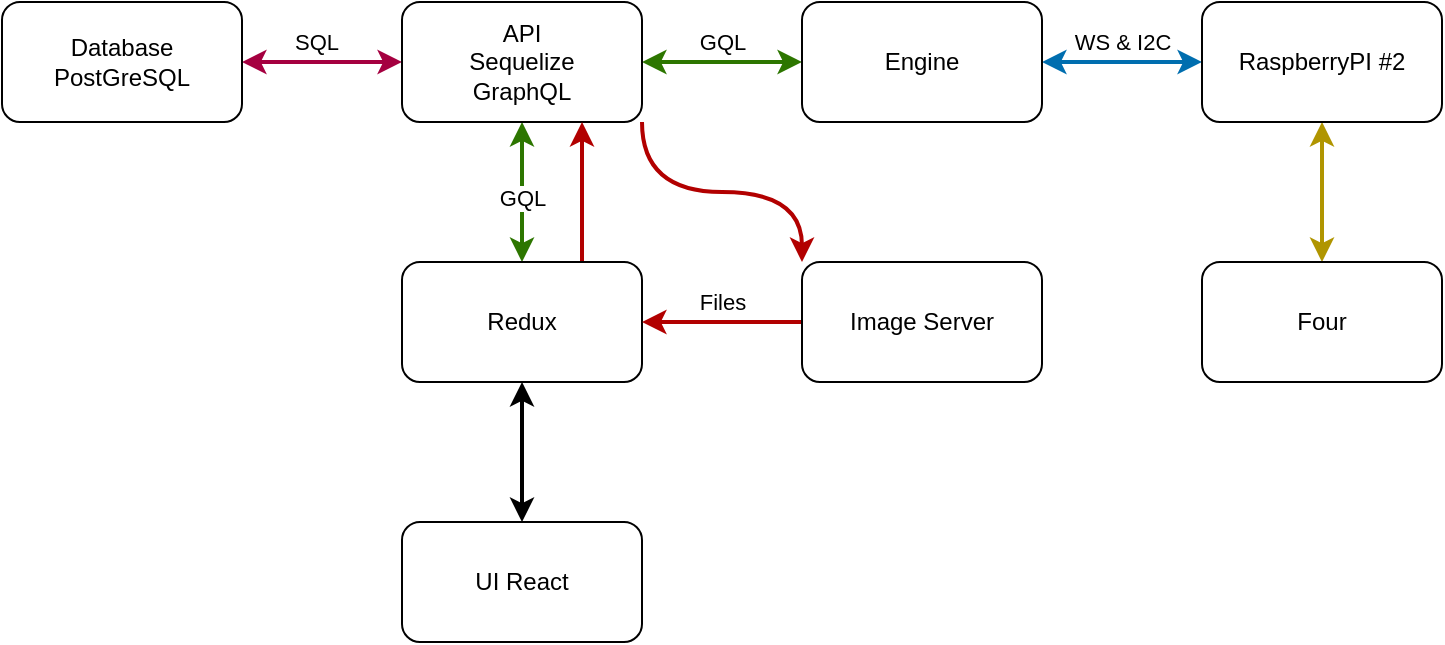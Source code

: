 <mxfile version="13.10.0" type="embed">
    <diagram id="q9D4YvUuuatnLBDIVhE7" name="Page-1">
        <mxGraphModel dx="1003" dy="403" grid="1" gridSize="10" guides="1" tooltips="1" connect="1" arrows="1" fold="1" page="1" pageScale="1" pageWidth="827" pageHeight="1169" math="0" shadow="0">
            <root>
                <mxCell id="0"/>
                <mxCell id="1" parent="0"/>
                <mxCell id="106" style="edgeStyle=orthogonalEdgeStyle;rounded=0;orthogonalLoop=1;jettySize=auto;html=1;exitX=1;exitY=0.5;exitDx=0;exitDy=0;strokeWidth=2;fillColor=#d80073;strokeColor=#A50040;startArrow=classic;startFill=1;entryX=0;entryY=0.5;entryDx=0;entryDy=0;" edge="1" parent="1" source="105" target="107">
                    <mxGeometry relative="1" as="geometry">
                        <mxPoint x="240" y="279.793" as="targetPoint"/>
                    </mxGeometry>
                </mxCell>
                <mxCell id="105" value="Database&lt;br&gt;PostGreSQL" style="rounded=1;whiteSpace=wrap;html=1;" vertex="1" parent="1">
                    <mxGeometry x="40" y="140" width="120" height="60" as="geometry"/>
                </mxCell>
                <mxCell id="111" value="" style="edgeStyle=orthogonalEdgeStyle;rounded=0;orthogonalLoop=1;jettySize=auto;html=1;startArrow=classic;startFill=1;strokeWidth=2;fillColor=#60a917;strokeColor=#2D7600;" edge="1" parent="1" source="107" target="110">
                    <mxGeometry relative="1" as="geometry"/>
                </mxCell>
                <mxCell id="115" value="" style="edgeStyle=orthogonalEdgeStyle;rounded=0;orthogonalLoop=1;jettySize=auto;html=1;startArrow=classic;startFill=1;strokeWidth=2;fillColor=#60a917;strokeColor=#2D7600;" edge="1" parent="1" source="107" target="114">
                    <mxGeometry relative="1" as="geometry"/>
                </mxCell>
                <mxCell id="118" value="GQL" style="edgeLabel;html=1;align=center;verticalAlign=middle;resizable=0;points=[];" vertex="1" connectable="0" parent="115">
                    <mxGeometry x="0.279" y="1" relative="1" as="geometry">
                        <mxPoint x="-10.83" y="-9" as="offset"/>
                    </mxGeometry>
                </mxCell>
                <mxCell id="122" style="edgeStyle=orthogonalEdgeStyle;orthogonalLoop=1;jettySize=auto;html=1;exitX=1;exitY=1;exitDx=0;exitDy=0;startArrow=none;startFill=0;strokeWidth=2;entryX=0;entryY=0;entryDx=0;entryDy=0;curved=1;fillColor=#e51400;strokeColor=#B20000;" edge="1" parent="1" source="107" target="123">
                    <mxGeometry relative="1" as="geometry">
                        <mxPoint x="440" y="280" as="targetPoint"/>
                    </mxGeometry>
                </mxCell>
                <mxCell id="107" value="API&lt;br&gt;Sequelize&lt;br&gt;GraphQL" style="rounded=1;whiteSpace=wrap;html=1;" vertex="1" parent="1">
                    <mxGeometry x="240" y="140" width="120" height="60" as="geometry"/>
                </mxCell>
                <mxCell id="113" value="" style="edgeStyle=orthogonalEdgeStyle;rounded=0;orthogonalLoop=1;jettySize=auto;html=1;startArrow=classic;startFill=1;strokeWidth=2;" edge="1" parent="1" source="110" target="112">
                    <mxGeometry relative="1" as="geometry"/>
                </mxCell>
                <mxCell id="125" style="edgeStyle=orthogonalEdgeStyle;curved=1;orthogonalLoop=1;jettySize=auto;html=1;exitX=0.75;exitY=0;exitDx=0;exitDy=0;entryX=0.75;entryY=1;entryDx=0;entryDy=0;startArrow=none;startFill=0;strokeColor=#B20000;strokeWidth=2;fillColor=#e51400;" edge="1" parent="1" source="110" target="107">
                    <mxGeometry relative="1" as="geometry"/>
                </mxCell>
                <mxCell id="110" value="Redux" style="whiteSpace=wrap;html=1;rounded=1;" vertex="1" parent="1">
                    <mxGeometry x="240" y="270" width="120" height="60" as="geometry"/>
                </mxCell>
                <mxCell id="112" value="UI React" style="whiteSpace=wrap;html=1;rounded=1;" vertex="1" parent="1">
                    <mxGeometry x="240" y="400" width="120" height="60" as="geometry"/>
                </mxCell>
                <mxCell id="117" value="" style="edgeStyle=orthogonalEdgeStyle;rounded=0;orthogonalLoop=1;jettySize=auto;html=1;startArrow=classic;startFill=1;strokeWidth=2;fillColor=#1ba1e2;strokeColor=#006EAF;" edge="1" parent="1" source="114" target="116">
                    <mxGeometry relative="1" as="geometry"/>
                </mxCell>
                <mxCell id="121" value="WS &amp;amp; I2C" style="edgeLabel;html=1;align=center;verticalAlign=middle;resizable=0;points=[];" vertex="1" connectable="0" parent="117">
                    <mxGeometry x="0.217" y="1" relative="1" as="geometry">
                        <mxPoint x="-8.33" y="-9" as="offset"/>
                    </mxGeometry>
                </mxCell>
                <mxCell id="114" value="Engine" style="whiteSpace=wrap;html=1;rounded=1;" vertex="1" parent="1">
                    <mxGeometry x="440" y="140" width="120" height="60" as="geometry"/>
                </mxCell>
                <mxCell id="127" value="" style="edgeStyle=orthogonalEdgeStyle;curved=1;orthogonalLoop=1;jettySize=auto;html=1;startArrow=classic;startFill=1;strokeColor=#B09500;strokeWidth=2;fillColor=#e3c800;" edge="1" parent="1" source="116" target="126">
                    <mxGeometry relative="1" as="geometry"/>
                </mxCell>
                <mxCell id="116" value="RaspberryPI #2" style="whiteSpace=wrap;html=1;rounded=1;" vertex="1" parent="1">
                    <mxGeometry x="640" y="140" width="120" height="60" as="geometry"/>
                </mxCell>
                <mxCell id="119" value="GQL" style="edgeLabel;html=1;align=center;verticalAlign=middle;resizable=0;points=[];" vertex="1" connectable="0" parent="1">
                    <mxGeometry x="414.003" y="180" as="geometry">
                        <mxPoint x="-114" y="58" as="offset"/>
                    </mxGeometry>
                </mxCell>
                <mxCell id="120" value="SQL" style="edgeLabel;html=1;align=center;verticalAlign=middle;resizable=0;points=[];" vertex="1" connectable="0" parent="1">
                    <mxGeometry x="414.003" y="160" as="geometry">
                        <mxPoint x="-217" as="offset"/>
                    </mxGeometry>
                </mxCell>
                <mxCell id="124" value="Files" style="edgeStyle=orthogonalEdgeStyle;curved=1;orthogonalLoop=1;jettySize=auto;html=1;startArrow=none;startFill=0;strokeColor=#B20000;strokeWidth=2;fillColor=#e51400;" edge="1" parent="1" source="123" target="110">
                    <mxGeometry y="-10" relative="1" as="geometry">
                        <mxPoint as="offset"/>
                    </mxGeometry>
                </mxCell>
                <mxCell id="123" value="Image Server" style="rounded=1;whiteSpace=wrap;html=1;" vertex="1" parent="1">
                    <mxGeometry x="440" y="270" width="120" height="60" as="geometry"/>
                </mxCell>
                <mxCell id="126" value="Four" style="whiteSpace=wrap;html=1;rounded=1;" vertex="1" parent="1">
                    <mxGeometry x="640" y="270" width="120" height="60" as="geometry"/>
                </mxCell>
            </root>
        </mxGraphModel>
    </diagram>
</mxfile>